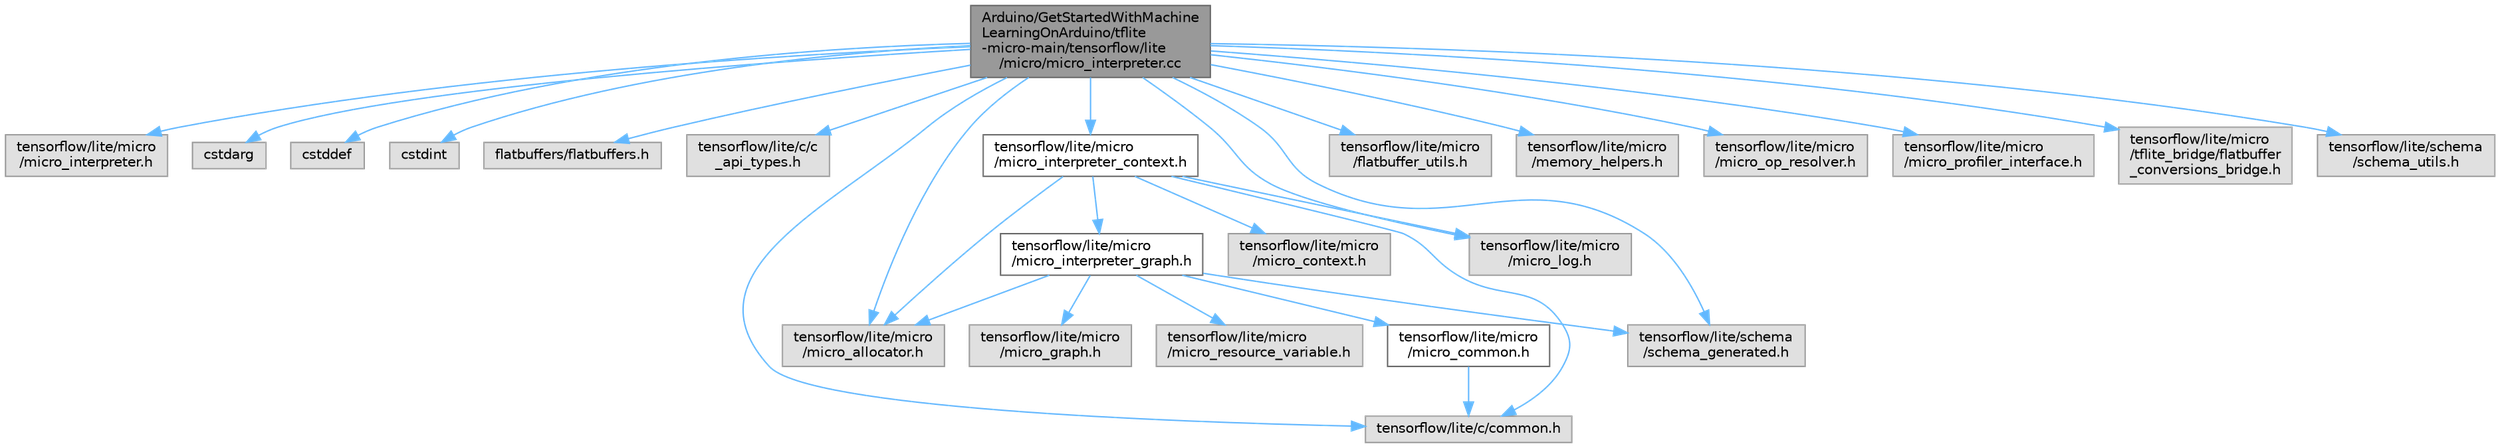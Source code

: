 digraph "Arduino/GetStartedWithMachineLearningOnArduino/tflite-micro-main/tensorflow/lite/micro/micro_interpreter.cc"
{
 // LATEX_PDF_SIZE
  bgcolor="transparent";
  edge [fontname=Helvetica,fontsize=10,labelfontname=Helvetica,labelfontsize=10];
  node [fontname=Helvetica,fontsize=10,shape=box,height=0.2,width=0.4];
  Node1 [id="Node000001",label="Arduino/GetStartedWithMachine\lLearningOnArduino/tflite\l-micro-main/tensorflow/lite\l/micro/micro_interpreter.cc",height=0.2,width=0.4,color="gray40", fillcolor="grey60", style="filled", fontcolor="black",tooltip=" "];
  Node1 -> Node2 [id="edge29_Node000001_Node000002",color="steelblue1",style="solid",tooltip=" "];
  Node2 [id="Node000002",label="tensorflow/lite/micro\l/micro_interpreter.h",height=0.2,width=0.4,color="grey60", fillcolor="#E0E0E0", style="filled",tooltip=" "];
  Node1 -> Node3 [id="edge30_Node000001_Node000003",color="steelblue1",style="solid",tooltip=" "];
  Node3 [id="Node000003",label="cstdarg",height=0.2,width=0.4,color="grey60", fillcolor="#E0E0E0", style="filled",tooltip=" "];
  Node1 -> Node4 [id="edge31_Node000001_Node000004",color="steelblue1",style="solid",tooltip=" "];
  Node4 [id="Node000004",label="cstddef",height=0.2,width=0.4,color="grey60", fillcolor="#E0E0E0", style="filled",tooltip=" "];
  Node1 -> Node5 [id="edge32_Node000001_Node000005",color="steelblue1",style="solid",tooltip=" "];
  Node5 [id="Node000005",label="cstdint",height=0.2,width=0.4,color="grey60", fillcolor="#E0E0E0", style="filled",tooltip=" "];
  Node1 -> Node6 [id="edge33_Node000001_Node000006",color="steelblue1",style="solid",tooltip=" "];
  Node6 [id="Node000006",label="flatbuffers/flatbuffers.h",height=0.2,width=0.4,color="grey60", fillcolor="#E0E0E0", style="filled",tooltip=" "];
  Node1 -> Node7 [id="edge34_Node000001_Node000007",color="steelblue1",style="solid",tooltip=" "];
  Node7 [id="Node000007",label="tensorflow/lite/c/c\l_api_types.h",height=0.2,width=0.4,color="grey60", fillcolor="#E0E0E0", style="filled",tooltip=" "];
  Node1 -> Node8 [id="edge35_Node000001_Node000008",color="steelblue1",style="solid",tooltip=" "];
  Node8 [id="Node000008",label="tensorflow/lite/c/common.h",height=0.2,width=0.4,color="grey60", fillcolor="#E0E0E0", style="filled",tooltip=" "];
  Node1 -> Node9 [id="edge36_Node000001_Node000009",color="steelblue1",style="solid",tooltip=" "];
  Node9 [id="Node000009",label="tensorflow/lite/micro\l/flatbuffer_utils.h",height=0.2,width=0.4,color="grey60", fillcolor="#E0E0E0", style="filled",tooltip=" "];
  Node1 -> Node10 [id="edge37_Node000001_Node000010",color="steelblue1",style="solid",tooltip=" "];
  Node10 [id="Node000010",label="tensorflow/lite/micro\l/memory_helpers.h",height=0.2,width=0.4,color="grey60", fillcolor="#E0E0E0", style="filled",tooltip=" "];
  Node1 -> Node11 [id="edge38_Node000001_Node000011",color="steelblue1",style="solid",tooltip=" "];
  Node11 [id="Node000011",label="tensorflow/lite/micro\l/micro_allocator.h",height=0.2,width=0.4,color="grey60", fillcolor="#E0E0E0", style="filled",tooltip=" "];
  Node1 -> Node12 [id="edge39_Node000001_Node000012",color="steelblue1",style="solid",tooltip=" "];
  Node12 [id="Node000012",label="tensorflow/lite/micro\l/micro_interpreter_context.h",height=0.2,width=0.4,color="grey40", fillcolor="white", style="filled",URL="$micro__interpreter__context_8h.html",tooltip=" "];
  Node12 -> Node8 [id="edge40_Node000012_Node000008",color="steelblue1",style="solid",tooltip=" "];
  Node12 -> Node11 [id="edge41_Node000012_Node000011",color="steelblue1",style="solid",tooltip=" "];
  Node12 -> Node13 [id="edge42_Node000012_Node000013",color="steelblue1",style="solid",tooltip=" "];
  Node13 [id="Node000013",label="tensorflow/lite/micro\l/micro_context.h",height=0.2,width=0.4,color="grey60", fillcolor="#E0E0E0", style="filled",tooltip=" "];
  Node12 -> Node14 [id="edge43_Node000012_Node000014",color="steelblue1",style="solid",tooltip=" "];
  Node14 [id="Node000014",label="tensorflow/lite/micro\l/micro_interpreter_graph.h",height=0.2,width=0.4,color="grey40", fillcolor="white", style="filled",URL="$micro__interpreter__graph_8h.html",tooltip=" "];
  Node14 -> Node11 [id="edge44_Node000014_Node000011",color="steelblue1",style="solid",tooltip=" "];
  Node14 -> Node15 [id="edge45_Node000014_Node000015",color="steelblue1",style="solid",tooltip=" "];
  Node15 [id="Node000015",label="tensorflow/lite/micro\l/micro_common.h",height=0.2,width=0.4,color="grey40", fillcolor="white", style="filled",URL="$micro__common_8h.html",tooltip=" "];
  Node15 -> Node8 [id="edge46_Node000015_Node000008",color="steelblue1",style="solid",tooltip=" "];
  Node14 -> Node16 [id="edge47_Node000014_Node000016",color="steelblue1",style="solid",tooltip=" "];
  Node16 [id="Node000016",label="tensorflow/lite/micro\l/micro_graph.h",height=0.2,width=0.4,color="grey60", fillcolor="#E0E0E0", style="filled",tooltip=" "];
  Node14 -> Node17 [id="edge48_Node000014_Node000017",color="steelblue1",style="solid",tooltip=" "];
  Node17 [id="Node000017",label="tensorflow/lite/micro\l/micro_resource_variable.h",height=0.2,width=0.4,color="grey60", fillcolor="#E0E0E0", style="filled",tooltip=" "];
  Node14 -> Node18 [id="edge49_Node000014_Node000018",color="steelblue1",style="solid",tooltip=" "];
  Node18 [id="Node000018",label="tensorflow/lite/schema\l/schema_generated.h",height=0.2,width=0.4,color="grey60", fillcolor="#E0E0E0", style="filled",tooltip=" "];
  Node12 -> Node19 [id="edge50_Node000012_Node000019",color="steelblue1",style="solid",tooltip=" "];
  Node19 [id="Node000019",label="tensorflow/lite/micro\l/micro_log.h",height=0.2,width=0.4,color="grey60", fillcolor="#E0E0E0", style="filled",tooltip=" "];
  Node1 -> Node19 [id="edge51_Node000001_Node000019",color="steelblue1",style="solid",tooltip=" "];
  Node1 -> Node20 [id="edge52_Node000001_Node000020",color="steelblue1",style="solid",tooltip=" "];
  Node20 [id="Node000020",label="tensorflow/lite/micro\l/micro_op_resolver.h",height=0.2,width=0.4,color="grey60", fillcolor="#E0E0E0", style="filled",tooltip=" "];
  Node1 -> Node21 [id="edge53_Node000001_Node000021",color="steelblue1",style="solid",tooltip=" "];
  Node21 [id="Node000021",label="tensorflow/lite/micro\l/micro_profiler_interface.h",height=0.2,width=0.4,color="grey60", fillcolor="#E0E0E0", style="filled",tooltip=" "];
  Node1 -> Node22 [id="edge54_Node000001_Node000022",color="steelblue1",style="solid",tooltip=" "];
  Node22 [id="Node000022",label="tensorflow/lite/micro\l/tflite_bridge/flatbuffer\l_conversions_bridge.h",height=0.2,width=0.4,color="grey60", fillcolor="#E0E0E0", style="filled",tooltip=" "];
  Node1 -> Node18 [id="edge55_Node000001_Node000018",color="steelblue1",style="solid",tooltip=" "];
  Node1 -> Node23 [id="edge56_Node000001_Node000023",color="steelblue1",style="solid",tooltip=" "];
  Node23 [id="Node000023",label="tensorflow/lite/schema\l/schema_utils.h",height=0.2,width=0.4,color="grey60", fillcolor="#E0E0E0", style="filled",tooltip=" "];
}
